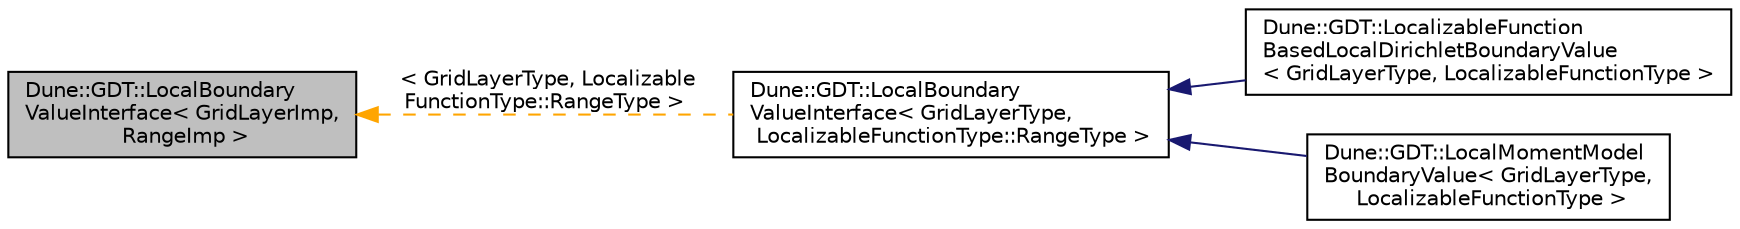 digraph "Dune::GDT::LocalBoundaryValueInterface&lt; GridLayerImp, RangeImp &gt;"
{
  edge [fontname="Helvetica",fontsize="10",labelfontname="Helvetica",labelfontsize="10"];
  node [fontname="Helvetica",fontsize="10",shape=record];
  rankdir="LR";
  Node0 [label="Dune::GDT::LocalBoundary\lValueInterface\< GridLayerImp,\l RangeImp \>",height=0.2,width=0.4,color="black", fillcolor="grey75", style="filled", fontcolor="black"];
  Node0 -> Node1 [dir="back",color="orange",fontsize="10",style="dashed",label=" \< GridLayerType, Localizable\lFunctionType::RangeType \>" ,fontname="Helvetica"];
  Node1 [label="Dune::GDT::LocalBoundary\lValueInterface\< GridLayerType,\l LocalizableFunctionType::RangeType \>",height=0.2,width=0.4,color="black", fillcolor="white", style="filled",URL="$a01900.html"];
  Node1 -> Node2 [dir="back",color="midnightblue",fontsize="10",style="solid",fontname="Helvetica"];
  Node2 [label="Dune::GDT::LocalizableFunction\lBasedLocalDirichletBoundaryValue\l\< GridLayerType, LocalizableFunctionType \>",height=0.2,width=0.4,color="black", fillcolor="white", style="filled",URL="$a01908.html"];
  Node1 -> Node3 [dir="back",color="midnightblue",fontsize="10",style="solid",fontname="Helvetica"];
  Node3 [label="Dune::GDT::LocalMomentModel\lBoundaryValue\< GridLayerType,\l LocalizableFunctionType \>",height=0.2,width=0.4,color="black", fillcolor="white", style="filled",URL="$a01916.html"];
}
